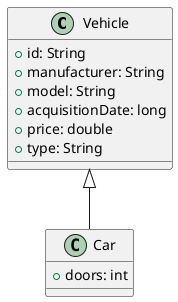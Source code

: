 @startuml
class Vehicle {
    +id: String
    +manufacturer: String
    +model: String
    +acquisitionDate: long
    +price: double
    +type: String
}

class Car {
    +doors: int
}

Vehicle <|-- Car

@enduml